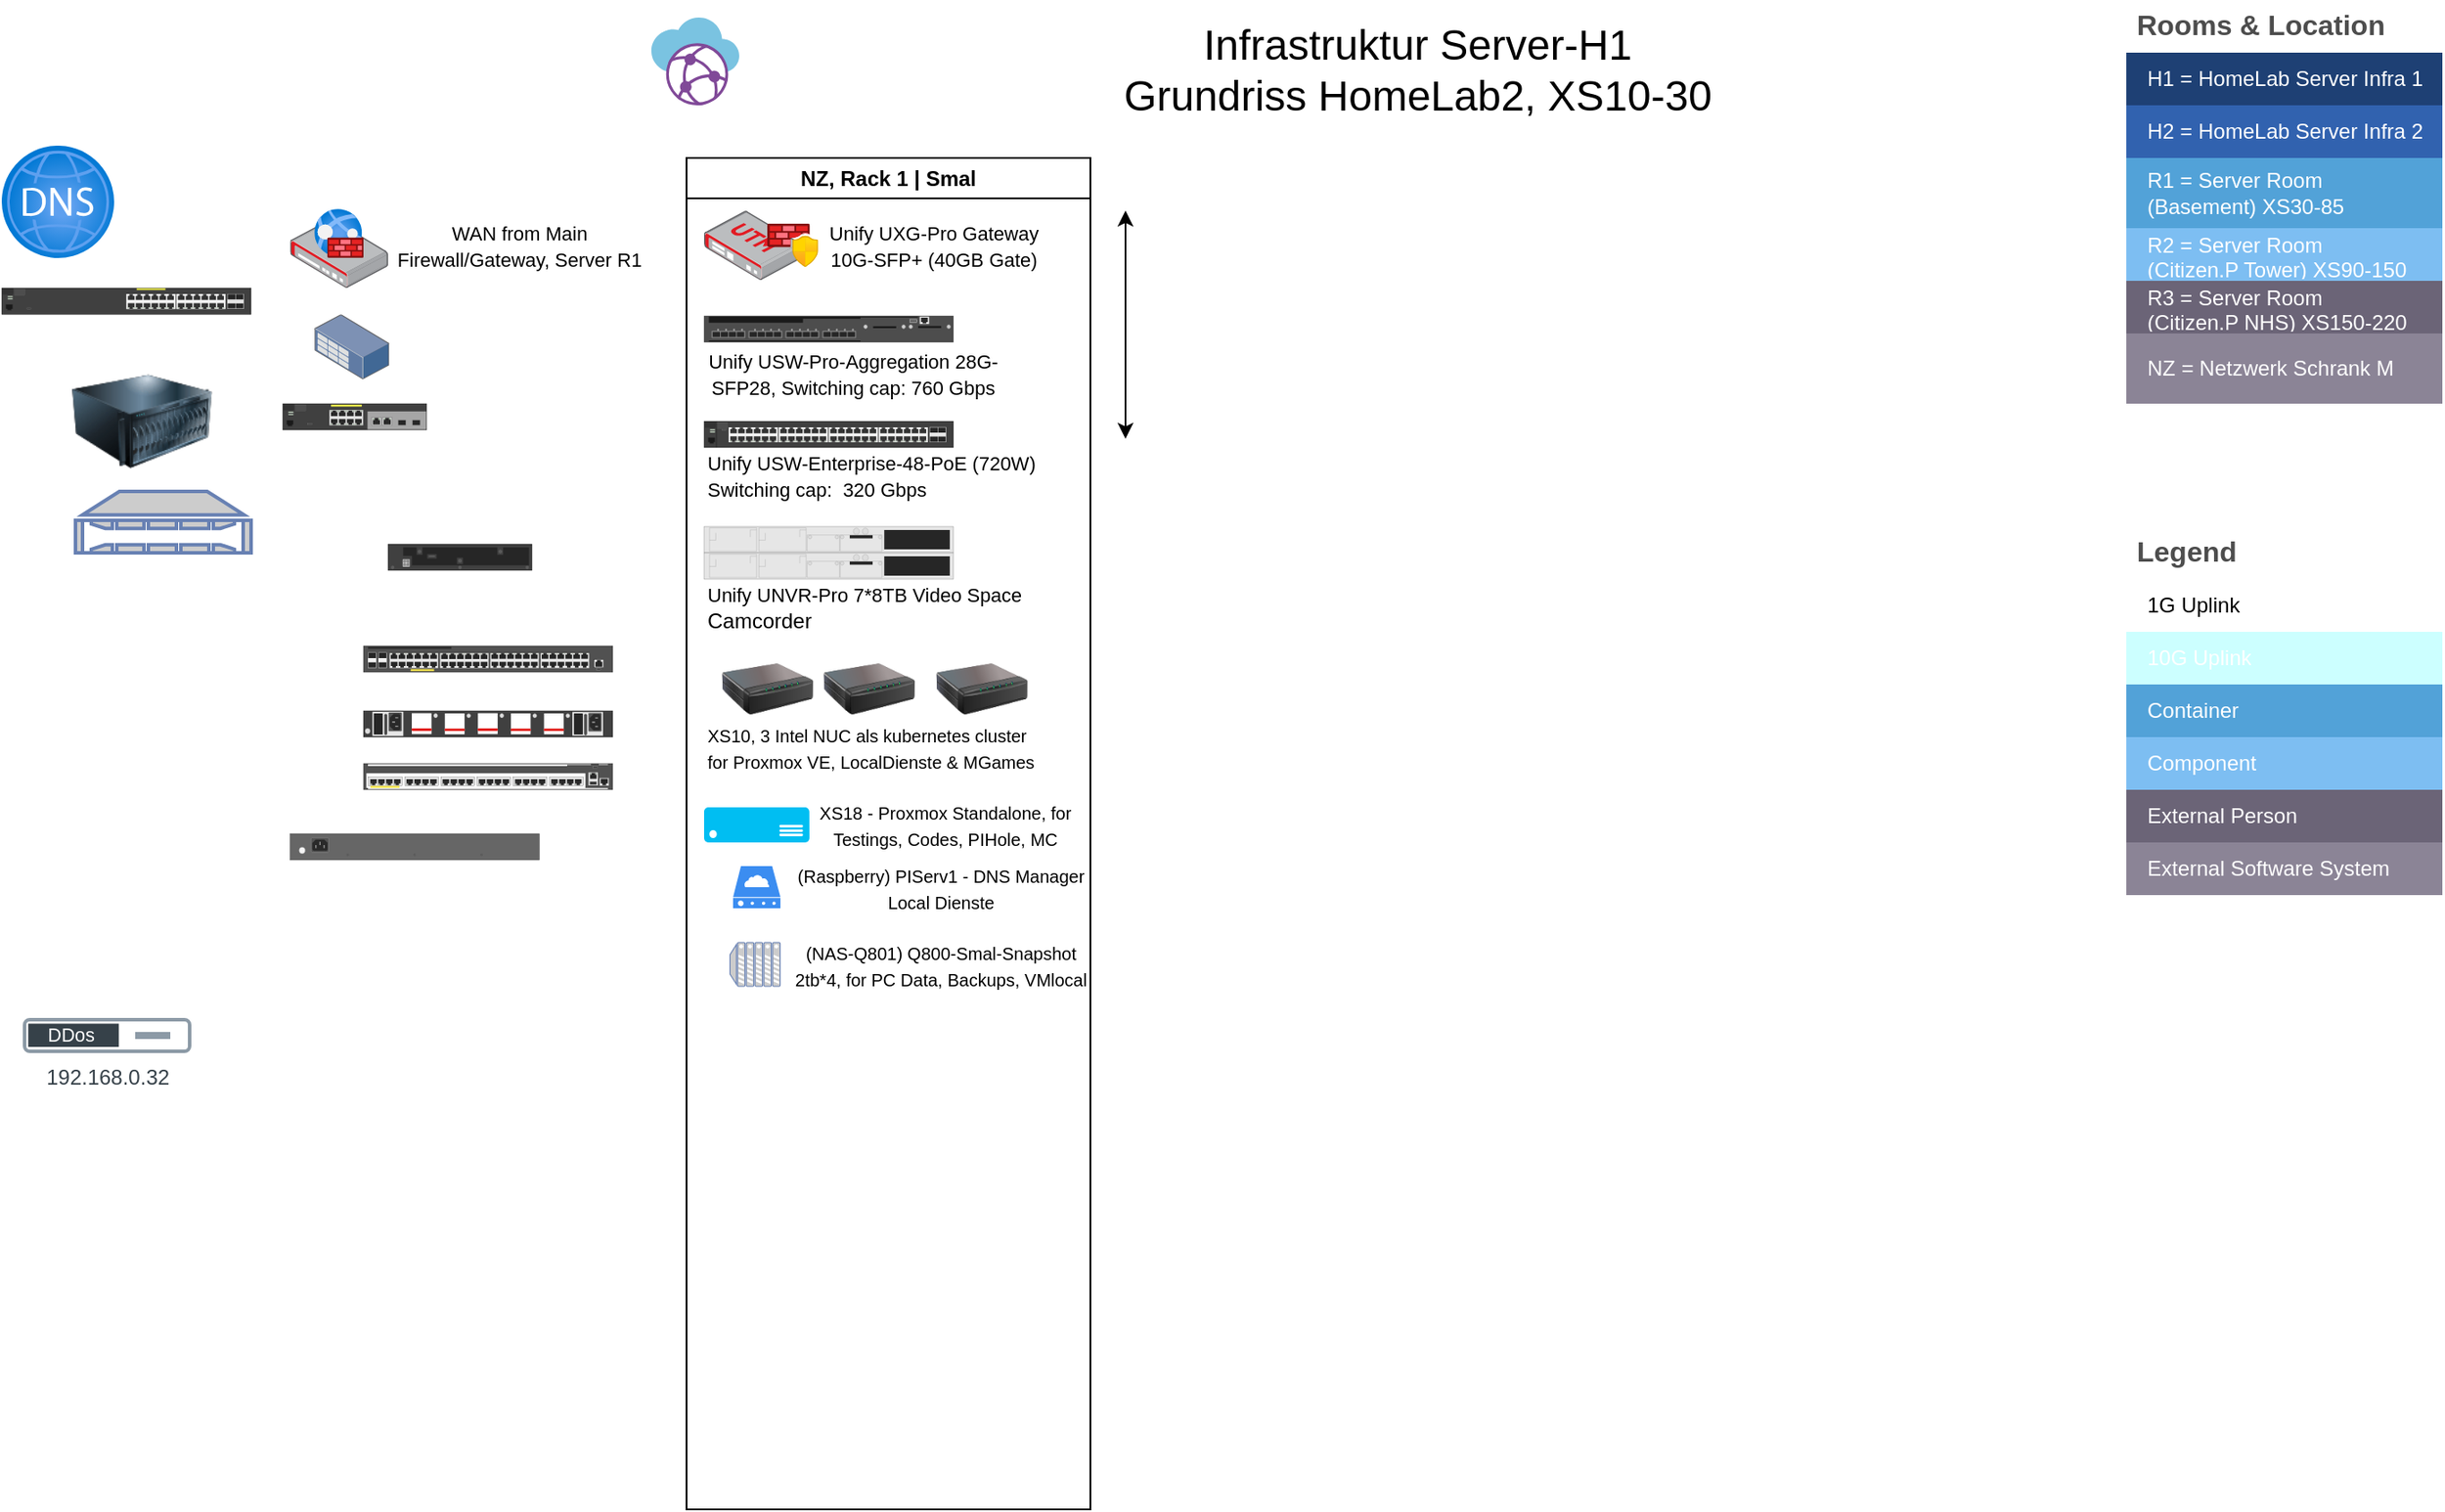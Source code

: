 <mxfile version="22.1.17" type="github">
  <diagram name="Seite-1" id="ylGhHJp1OfE4YzfVI_b7">
    <mxGraphModel dx="3211" dy="1225" grid="1" gridSize="10" guides="1" tooltips="1" connect="1" arrows="1" fold="1" page="1" pageScale="1" pageWidth="827" pageHeight="1169" math="0" shadow="0">
      <root>
        <mxCell id="0" />
        <mxCell id="1" parent="0" />
        <mxCell id="tJW9ipOSW1qiZL-AkpOM-1" value="&lt;font style=&quot;font-size: 24px;&quot;&gt;Infrastruktur Server-H1&lt;br&gt;Grundriss HomeLab2, XS10-30&lt;/font&gt;" style="text;strokeColor=none;align=center;fillColor=none;html=1;verticalAlign=middle;whiteSpace=wrap;rounded=0;" parent="1" vertex="1">
          <mxGeometry x="230" y="10" width="413.33" height="80" as="geometry" />
        </mxCell>
        <mxCell id="tJW9ipOSW1qiZL-AkpOM-2" value="Rooms &amp; Location" style="shape=table;startSize=30;container=1;collapsible=0;childLayout=tableLayout;fontSize=16;align=left;verticalAlign=top;fillColor=none;strokeColor=none;fontColor=#4D4D4D;fontStyle=1;spacingLeft=6;spacing=0;resizable=0;" parent="1" vertex="1">
          <mxGeometry x="840" y="10" width="180" height="230" as="geometry" />
        </mxCell>
        <mxCell id="tJW9ipOSW1qiZL-AkpOM-3" value="" style="shape=tableRow;horizontal=0;startSize=0;swimlaneHead=0;swimlaneBody=0;strokeColor=inherit;top=0;left=0;bottom=0;right=0;collapsible=0;dropTarget=0;fillColor=none;points=[[0,0.5],[1,0.5]];portConstraint=eastwest;fontSize=12;" parent="tJW9ipOSW1qiZL-AkpOM-2" vertex="1">
          <mxGeometry y="30" width="180" height="30" as="geometry" />
        </mxCell>
        <mxCell id="tJW9ipOSW1qiZL-AkpOM-4" value="H1 = HomeLab Server Infra 1" style="shape=partialRectangle;html=1;whiteSpace=wrap;connectable=0;strokeColor=inherit;overflow=hidden;fillColor=#1E4074;top=0;left=0;bottom=0;right=0;pointerEvents=1;fontSize=12;align=left;fontColor=#FFFFFF;gradientColor=none;spacingLeft=10;spacingRight=4;" parent="tJW9ipOSW1qiZL-AkpOM-3" vertex="1">
          <mxGeometry width="180" height="30" as="geometry">
            <mxRectangle width="180" height="30" as="alternateBounds" />
          </mxGeometry>
        </mxCell>
        <mxCell id="tJW9ipOSW1qiZL-AkpOM-5" value="" style="shape=tableRow;horizontal=0;startSize=0;swimlaneHead=0;swimlaneBody=0;strokeColor=inherit;top=0;left=0;bottom=0;right=0;collapsible=0;dropTarget=0;fillColor=none;points=[[0,0.5],[1,0.5]];portConstraint=eastwest;fontSize=12;" parent="tJW9ipOSW1qiZL-AkpOM-2" vertex="1">
          <mxGeometry y="60" width="180" height="30" as="geometry" />
        </mxCell>
        <mxCell id="tJW9ipOSW1qiZL-AkpOM-6" value="H2 = HomeLab Server Infra 2" style="shape=partialRectangle;html=1;whiteSpace=wrap;connectable=0;strokeColor=inherit;overflow=hidden;fillColor=#3162AF;top=0;left=0;bottom=0;right=0;pointerEvents=1;fontSize=12;align=left;fontColor=#FFFFFF;gradientColor=none;spacingLeft=10;spacingRight=4;" parent="tJW9ipOSW1qiZL-AkpOM-5" vertex="1">
          <mxGeometry width="180" height="30" as="geometry">
            <mxRectangle width="180" height="30" as="alternateBounds" />
          </mxGeometry>
        </mxCell>
        <mxCell id="tJW9ipOSW1qiZL-AkpOM-7" value="" style="shape=tableRow;horizontal=0;startSize=0;swimlaneHead=0;swimlaneBody=0;strokeColor=inherit;top=0;left=0;bottom=0;right=0;collapsible=0;dropTarget=0;fillColor=none;points=[[0,0.5],[1,0.5]];portConstraint=eastwest;fontSize=12;" parent="tJW9ipOSW1qiZL-AkpOM-2" vertex="1">
          <mxGeometry y="90" width="180" height="40" as="geometry" />
        </mxCell>
        <mxCell id="tJW9ipOSW1qiZL-AkpOM-8" value="R1 = Server Room (Basement) XS30-85" style="shape=partialRectangle;html=1;whiteSpace=wrap;connectable=0;strokeColor=inherit;overflow=hidden;fillColor=#52a2d8;top=0;left=0;bottom=0;right=0;pointerEvents=1;fontSize=12;align=left;fontColor=#FFFFFF;gradientColor=none;spacingLeft=10;spacingRight=4;" parent="tJW9ipOSW1qiZL-AkpOM-7" vertex="1">
          <mxGeometry width="180" height="40" as="geometry">
            <mxRectangle width="180" height="40" as="alternateBounds" />
          </mxGeometry>
        </mxCell>
        <mxCell id="tJW9ipOSW1qiZL-AkpOM-9" value="" style="shape=tableRow;horizontal=0;startSize=0;swimlaneHead=0;swimlaneBody=0;strokeColor=inherit;top=0;left=0;bottom=0;right=0;collapsible=0;dropTarget=0;fillColor=none;points=[[0,0.5],[1,0.5]];portConstraint=eastwest;fontSize=12;" parent="tJW9ipOSW1qiZL-AkpOM-2" vertex="1">
          <mxGeometry y="130" width="180" height="30" as="geometry" />
        </mxCell>
        <mxCell id="tJW9ipOSW1qiZL-AkpOM-10" value="R2 = Server Room &lt;br&gt;(Citizen.P Tower) XS90-150" style="shape=partialRectangle;html=1;whiteSpace=wrap;connectable=0;strokeColor=inherit;overflow=hidden;fillColor=#7dbef2;top=0;left=0;bottom=0;right=0;pointerEvents=1;fontSize=12;align=left;fontColor=#FFFFFF;gradientColor=none;spacingLeft=10;spacingRight=4;" parent="tJW9ipOSW1qiZL-AkpOM-9" vertex="1">
          <mxGeometry width="180" height="30" as="geometry">
            <mxRectangle width="180" height="30" as="alternateBounds" />
          </mxGeometry>
        </mxCell>
        <mxCell id="tJW9ipOSW1qiZL-AkpOM-11" value="" style="shape=tableRow;horizontal=0;startSize=0;swimlaneHead=0;swimlaneBody=0;strokeColor=inherit;top=0;left=0;bottom=0;right=0;collapsible=0;dropTarget=0;fillColor=none;points=[[0,0.5],[1,0.5]];portConstraint=eastwest;fontSize=12;" parent="tJW9ipOSW1qiZL-AkpOM-2" vertex="1">
          <mxGeometry y="160" width="180" height="30" as="geometry" />
        </mxCell>
        <mxCell id="tJW9ipOSW1qiZL-AkpOM-12" value="R3 = Server Room&lt;br data-darkreader-inline-border=&quot;&quot; style=&quot;border-color: var(--darkreader-border--border-color); --darkreader-inline-border: var(--darkreader-border--darkreader-border--border-color);&quot;&gt;(Citizen.P NHS) XS150-220" style="shape=partialRectangle;html=1;whiteSpace=wrap;connectable=0;strokeColor=inherit;overflow=hidden;fillColor=#6b6477;top=0;left=0;bottom=0;right=0;pointerEvents=1;fontSize=12;align=left;fontColor=#FFFFFF;gradientColor=none;spacingLeft=10;spacingRight=4;" parent="tJW9ipOSW1qiZL-AkpOM-11" vertex="1">
          <mxGeometry width="180" height="30" as="geometry">
            <mxRectangle width="180" height="30" as="alternateBounds" />
          </mxGeometry>
        </mxCell>
        <mxCell id="tJW9ipOSW1qiZL-AkpOM-13" value="" style="shape=tableRow;horizontal=0;startSize=0;swimlaneHead=0;swimlaneBody=0;strokeColor=inherit;top=0;left=0;bottom=0;right=0;collapsible=0;dropTarget=0;fillColor=none;points=[[0,0.5],[1,0.5]];portConstraint=eastwest;fontSize=12;" parent="tJW9ipOSW1qiZL-AkpOM-2" vertex="1">
          <mxGeometry y="190" width="180" height="40" as="geometry" />
        </mxCell>
        <mxCell id="tJW9ipOSW1qiZL-AkpOM-14" value="NZ = Netzwerk Schrank M" style="shape=partialRectangle;html=1;whiteSpace=wrap;connectable=0;strokeColor=inherit;overflow=hidden;fillColor=#8b8496;top=0;left=0;bottom=0;right=0;pointerEvents=1;fontSize=12;align=left;fontColor=#FFFFFF;gradientColor=none;spacingLeft=10;spacingRight=4;" parent="tJW9ipOSW1qiZL-AkpOM-13" vertex="1">
          <mxGeometry width="180" height="40" as="geometry">
            <mxRectangle width="180" height="40" as="alternateBounds" />
          </mxGeometry>
        </mxCell>
        <mxCell id="tJW9ipOSW1qiZL-AkpOM-16" value="NZ, Rack 1 | Smal" style="swimlane;whiteSpace=wrap;html=1;movable=1;resizable=1;rotatable=1;deletable=1;editable=1;locked=0;connectable=1;" parent="1" vertex="1">
          <mxGeometry x="20" y="100" width="230" height="770" as="geometry">
            <mxRectangle x="20" y="100" width="140" height="30" as="alternateBounds" />
          </mxGeometry>
        </mxCell>
        <mxCell id="tJW9ipOSW1qiZL-AkpOM-23" value="&lt;font style=&quot;font-size: 11px;&quot;&gt;Unify UXG-Pro Gateway&lt;br&gt;10G-SFP+ (40GB Gate)&lt;/font&gt;" style="text;strokeColor=none;align=center;fillColor=none;html=1;verticalAlign=middle;whiteSpace=wrap;rounded=0;" parent="tJW9ipOSW1qiZL-AkpOM-16" vertex="1">
          <mxGeometry x="65.8" y="34.8" width="150" height="30" as="geometry" />
        </mxCell>
        <mxCell id="tJW9ipOSW1qiZL-AkpOM-21" value="" style="image;points=[];aspect=fixed;html=1;align=center;shadow=0;dashed=0;image=img/lib/allied_telesis/security/Router_UTM.svg;" parent="tJW9ipOSW1qiZL-AkpOM-16" vertex="1">
          <mxGeometry x="10" y="30.0" width="55.8" height="39.6" as="geometry" />
        </mxCell>
        <mxCell id="tJW9ipOSW1qiZL-AkpOM-29" value="" style="html=1;verticalLabelPosition=bottom;verticalAlign=top;outlineConnect=0;shadow=0;dashed=0;shape=mxgraph.rack.hpe_aruba.switches.jl075a_hpe_aruba_3810m_16_port_sfpplus_2_slot_switch;" parent="tJW9ipOSW1qiZL-AkpOM-16" vertex="1">
          <mxGeometry x="10" y="90" width="142" height="15" as="geometry" />
        </mxCell>
        <mxCell id="tJW9ipOSW1qiZL-AkpOM-30" value="&lt;font style=&quot;font-size: 11px;&quot;&gt;&lt;font style=&quot;&quot;&gt;Unify USW-Pro-Aggregation 28G-SFP28,&amp;nbsp;&lt;/font&gt;Switching cap: 760 Gbps&lt;/font&gt;&lt;span style=&quot;font-size: 11px;&quot;&gt;&lt;/span&gt;" style="text;strokeColor=none;align=center;fillColor=none;html=1;verticalAlign=middle;whiteSpace=wrap;rounded=0;" parent="tJW9ipOSW1qiZL-AkpOM-16" vertex="1">
          <mxGeometry x="-10" y="105" width="210" height="35" as="geometry" />
        </mxCell>
        <mxCell id="tJW9ipOSW1qiZL-AkpOM-18" value="" style="image;aspect=fixed;html=1;points=[];align=center;fontSize=12;image=img/lib/azure2/networking/Azure_Firewall_Manager.svg;" parent="tJW9ipOSW1qiZL-AkpOM-16" vertex="1">
          <mxGeometry x="46" y="37.4" width="28.93" height="24.8" as="geometry" />
        </mxCell>
        <mxCell id="tJW9ipOSW1qiZL-AkpOM-24" value="" style="html=1;verticalLabelPosition=bottom;verticalAlign=top;outlineConnect=0;shadow=0;dashed=0;shape=mxgraph.rack.hpe_aruba.switches.j9775a_2530_48g_switch;" parent="tJW9ipOSW1qiZL-AkpOM-16" vertex="1">
          <mxGeometry x="10" y="150" width="142" height="15" as="geometry" />
        </mxCell>
        <mxCell id="tJW9ipOSW1qiZL-AkpOM-47" value="&lt;font style=&quot;&quot;&gt;&lt;font style=&quot;font-size: 11px;&quot;&gt;&lt;font style=&quot;&quot;&gt;Unify&amp;nbsp;&lt;/font&gt;USW-Enterprise-48-PoE (720W)&lt;br&gt;Switching cap:&lt;span style=&quot;white-space: pre;&quot;&gt;&amp;nbsp;&amp;nbsp;&lt;/span&gt;320 Gbps&lt;/font&gt;&lt;br&gt;&lt;/font&gt;" style="text;strokeColor=none;align=left;fillColor=none;html=1;verticalAlign=middle;whiteSpace=wrap;rounded=0;" parent="tJW9ipOSW1qiZL-AkpOM-16" vertex="1">
          <mxGeometry x="10" y="165" width="210" height="32.5" as="geometry" />
        </mxCell>
        <mxCell id="tJW9ipOSW1qiZL-AkpOM-56" value="" style="html=1;verticalLabelPosition=bottom;verticalAlign=top;outlineConnect=0;shadow=0;dashed=0;shape=mxgraph.rack.hpe_aruba.switches.rom68a_aruba_2930m_24p_poe_class_6_switch_rear;" parent="tJW9ipOSW1qiZL-AkpOM-16" vertex="1">
          <mxGeometry x="10" y="210" width="142" height="15" as="geometry" />
        </mxCell>
        <mxCell id="tJW9ipOSW1qiZL-AkpOM-59" value="" style="html=1;verticalLabelPosition=bottom;verticalAlign=top;outlineConnect=0;shadow=0;dashed=0;shape=mxgraph.rack.hpe_aruba.switches.rom68a_aruba_2930m_24p_poe_class_6_switch_rear;" parent="tJW9ipOSW1qiZL-AkpOM-16" vertex="1">
          <mxGeometry x="10" y="225" width="142" height="15" as="geometry" />
        </mxCell>
        <mxCell id="tJW9ipOSW1qiZL-AkpOM-60" value="&lt;font style=&quot;&quot;&gt;&lt;font style=&quot;font-size: 11px;&quot;&gt;&lt;font style=&quot;&quot;&gt;&lt;font style=&quot;&quot;&gt;Unify&amp;nbsp;&lt;/font&gt;&lt;/font&gt;UNVR-Pro 7*8TB Video Space&lt;br&gt;&lt;/font&gt;Camcorder&lt;br&gt;&lt;/font&gt;" style="text;strokeColor=none;align=left;fillColor=none;html=1;verticalAlign=middle;whiteSpace=wrap;rounded=0;" parent="tJW9ipOSW1qiZL-AkpOM-16" vertex="1">
          <mxGeometry x="10" y="240" width="210" height="32.5" as="geometry" />
        </mxCell>
        <mxCell id="tJW9ipOSW1qiZL-AkpOM-63" value="" style="image;html=1;image=img/lib/clip_art/networking/Print_Server_128x128.png" parent="tJW9ipOSW1qiZL-AkpOM-16" vertex="1">
          <mxGeometry x="20" y="272.5" width="52.1" height="60" as="geometry" />
        </mxCell>
        <mxCell id="tJW9ipOSW1qiZL-AkpOM-81" value="" style="image;html=1;image=img/lib/clip_art/networking/Print_Server_128x128.png" parent="tJW9ipOSW1qiZL-AkpOM-16" vertex="1">
          <mxGeometry x="77.9" y="272.5" width="52.1" height="60" as="geometry" />
        </mxCell>
        <mxCell id="tJW9ipOSW1qiZL-AkpOM-82" value="" style="image;html=1;image=img/lib/clip_art/networking/Print_Server_128x128.png" parent="tJW9ipOSW1qiZL-AkpOM-16" vertex="1">
          <mxGeometry x="142.1" y="272.5" width="52.1" height="60" as="geometry" />
        </mxCell>
        <mxCell id="tJW9ipOSW1qiZL-AkpOM-83" value="&lt;font style=&quot;&quot;&gt;&lt;font style=&quot;font-size: 10px;&quot;&gt;XS10, 3 Intel NUC als&amp;nbsp;kubernetes cluster&lt;br&gt;for Proxmox VE, LocalDienste &amp;amp; MGames&lt;/font&gt;&lt;br&gt;&lt;/font&gt;" style="text;strokeColor=none;align=left;fillColor=none;html=1;verticalAlign=middle;whiteSpace=wrap;rounded=0;" parent="tJW9ipOSW1qiZL-AkpOM-16" vertex="1">
          <mxGeometry x="10" y="320" width="210" height="32.5" as="geometry" />
        </mxCell>
        <mxCell id="tJW9ipOSW1qiZL-AkpOM-85" value="" style="verticalLabelPosition=bottom;html=1;verticalAlign=top;align=center;strokeColor=none;fillColor=#00BEF2;shape=mxgraph.azure.server;" parent="tJW9ipOSW1qiZL-AkpOM-16" vertex="1">
          <mxGeometry x="10" y="370" width="60" height="20" as="geometry" />
        </mxCell>
        <mxCell id="tJW9ipOSW1qiZL-AkpOM-86" value="&lt;font style=&quot;font-size: 10px;&quot;&gt;XS18 - Proxmox Standalone, for Testings, Codes, PIHole, MC&lt;/font&gt;" style="text;strokeColor=none;align=center;fillColor=none;html=1;verticalAlign=middle;whiteSpace=wrap;rounded=0;" parent="tJW9ipOSW1qiZL-AkpOM-16" vertex="1">
          <mxGeometry x="65" y="365" width="165" height="30" as="geometry" />
        </mxCell>
        <mxCell id="tJW9ipOSW1qiZL-AkpOM-102" value="&lt;span style=&quot;font-size: 10px;&quot;&gt;(Raspberry) PIServ1 - DNS Manager&lt;/span&gt;&lt;br&gt;&lt;span style=&quot;font-size: 10px;&quot;&gt;Local Dienste&lt;/span&gt;" style="text;strokeColor=none;align=center;fillColor=none;html=1;verticalAlign=middle;whiteSpace=wrap;rounded=0;" parent="tJW9ipOSW1qiZL-AkpOM-16" vertex="1">
          <mxGeometry x="60" y="400.5" width="170" height="30" as="geometry" />
        </mxCell>
        <mxCell id="tJW9ipOSW1qiZL-AkpOM-95" value="" style="sketch=0;html=1;aspect=fixed;strokeColor=none;shadow=0;fillColor=#3B8DF1;verticalAlign=top;labelPosition=center;verticalLabelPosition=bottom;shape=mxgraph.gcp2.cloud_server" parent="tJW9ipOSW1qiZL-AkpOM-16" vertex="1">
          <mxGeometry x="26.52" y="403.5" width="26.97" height="24" as="geometry" />
        </mxCell>
        <mxCell id="tJW9ipOSW1qiZL-AkpOM-111" value="" style="fontColor=#0066CC;verticalAlign=top;verticalLabelPosition=bottom;labelPosition=center;align=center;html=1;outlineConnect=0;fillColor=#CCCCCC;strokeColor=#6881B3;gradientColor=none;gradientDirection=north;strokeWidth=2;shape=mxgraph.networks.server;rotation=-90;" parent="tJW9ipOSW1qiZL-AkpOM-16" vertex="1">
          <mxGeometry x="26.52" y="445.21" width="25" height="28.57" as="geometry" />
        </mxCell>
        <mxCell id="tJW9ipOSW1qiZL-AkpOM-116" value="&lt;span style=&quot;font-size: 10px;&quot;&gt;(NAS-Q801) Q800-Smal-Snapshot&lt;br&gt;2tb*4, for PC Data, Backups, VMlocal&lt;br&gt;&lt;/span&gt;" style="text;strokeColor=none;align=center;fillColor=none;html=1;verticalAlign=middle;whiteSpace=wrap;rounded=0;" parent="tJW9ipOSW1qiZL-AkpOM-16" vertex="1">
          <mxGeometry x="60" y="445.21" width="170" height="30" as="geometry" />
        </mxCell>
        <mxCell id="tJW9ipOSW1qiZL-AkpOM-19" value="" style="image;sketch=0;aspect=fixed;html=1;points=[];align=center;fontSize=12;image=img/lib/mscae/Virtual_WANs.svg;" parent="1" vertex="1">
          <mxGeometry y="20" width="50" height="50" as="geometry" />
        </mxCell>
        <mxCell id="tJW9ipOSW1qiZL-AkpOM-20" value="" style="image;html=1;image=img/lib/clip_art/computers/Server_128x128.png" parent="1" vertex="1">
          <mxGeometry x="-330" y="210" width="80" height="80" as="geometry" />
        </mxCell>
        <mxCell id="tJW9ipOSW1qiZL-AkpOM-22" value="" style="image;points=[];aspect=fixed;html=1;align=center;shadow=0;dashed=0;image=img/lib/allied_telesis/security/Router_VPN.svg;" parent="1" vertex="1">
          <mxGeometry x="-205.8" y="134.5" width="55.8" height="39.6" as="geometry" />
        </mxCell>
        <mxCell id="tJW9ipOSW1qiZL-AkpOM-25" value="" style="html=1;verticalLabelPosition=bottom;verticalAlign=top;outlineConnect=0;shadow=0;dashed=0;shape=mxgraph.rack.hpe_aruba.switches.j9773a_2530_24g_poeplus_switch;" parent="1" vertex="1">
          <mxGeometry x="-370" y="174.1" width="142" height="15" as="geometry" />
        </mxCell>
        <mxCell id="tJW9ipOSW1qiZL-AkpOM-26" value="" style="html=1;verticalLabelPosition=bottom;verticalAlign=top;outlineConnect=0;shadow=0;dashed=0;shape=mxgraph.rack.hpe_aruba.switches.jl070a_2530_8_poeplus_internal_ps_switch;" parent="1" vertex="1">
          <mxGeometry x="-210" y="240" width="82" height="15" as="geometry" />
        </mxCell>
        <mxCell id="tJW9ipOSW1qiZL-AkpOM-27" value="&lt;span style=&quot;font-size: 11px;&quot;&gt;WAN from Main Firewall/Gateway, Server R1&lt;/span&gt;" style="text;strokeColor=none;align=center;fillColor=none;html=1;verticalAlign=middle;whiteSpace=wrap;rounded=0;" parent="1" vertex="1">
          <mxGeometry x="-150" y="134.5" width="150" height="30" as="geometry" />
        </mxCell>
        <mxCell id="tJW9ipOSW1qiZL-AkpOM-31" value="" style="endArrow=classic;startArrow=classic;html=1;rounded=0;" parent="1" edge="1">
          <mxGeometry width="50" height="50" relative="1" as="geometry">
            <mxPoint x="270" y="130" as="sourcePoint" />
            <mxPoint x="270" y="260" as="targetPoint" />
          </mxGeometry>
        </mxCell>
        <mxCell id="tJW9ipOSW1qiZL-AkpOM-32" value="Legend" style="shape=table;startSize=30;container=1;collapsible=0;childLayout=tableLayout;fontSize=16;align=left;verticalAlign=top;fillColor=none;strokeColor=none;fontColor=#4D4D4D;fontStyle=1;spacingLeft=6;spacing=0;resizable=0;" parent="1" vertex="1">
          <mxGeometry x="840" y="310" width="180" height="210" as="geometry" />
        </mxCell>
        <mxCell id="tJW9ipOSW1qiZL-AkpOM-33" value="" style="shape=tableRow;horizontal=0;startSize=0;swimlaneHead=0;swimlaneBody=0;top=0;left=0;bottom=0;right=0;collapsible=0;dropTarget=0;points=[[0,0.5],[1,0.5]];portConstraint=eastwest;fontSize=12;" parent="tJW9ipOSW1qiZL-AkpOM-32" vertex="1">
          <mxGeometry y="30" width="180" height="30" as="geometry" />
        </mxCell>
        <mxCell id="tJW9ipOSW1qiZL-AkpOM-34" value="1G Uplink" style="shape=partialRectangle;html=1;whiteSpace=wrap;connectable=0;overflow=hidden;top=0;left=0;bottom=0;right=0;pointerEvents=1;fontSize=12;align=left;spacingLeft=10;spacingRight=4;" parent="tJW9ipOSW1qiZL-AkpOM-33" vertex="1">
          <mxGeometry width="180" height="30" as="geometry">
            <mxRectangle width="180" height="30" as="alternateBounds" />
          </mxGeometry>
        </mxCell>
        <mxCell id="tJW9ipOSW1qiZL-AkpOM-35" value="" style="shape=tableRow;horizontal=0;startSize=0;swimlaneHead=0;swimlaneBody=0;strokeColor=#82b366;top=0;left=0;bottom=0;right=0;collapsible=0;dropTarget=0;fillColor=#d5e8d4;points=[[0,0.5],[1,0.5]];portConstraint=eastwest;fontSize=12;" parent="tJW9ipOSW1qiZL-AkpOM-32" vertex="1">
          <mxGeometry y="60" width="180" height="30" as="geometry" />
        </mxCell>
        <mxCell id="tJW9ipOSW1qiZL-AkpOM-36" value="10G Uplink" style="shape=partialRectangle;html=1;whiteSpace=wrap;connectable=0;strokeColor=inherit;overflow=hidden;fillColor=#CCFFFF;top=0;left=0;bottom=0;right=0;pointerEvents=1;fontSize=12;align=left;fontColor=#FFFFFF;gradientColor=none;spacingLeft=10;spacingRight=4;" parent="tJW9ipOSW1qiZL-AkpOM-35" vertex="1">
          <mxGeometry width="180" height="30" as="geometry">
            <mxRectangle width="180" height="30" as="alternateBounds" />
          </mxGeometry>
        </mxCell>
        <mxCell id="tJW9ipOSW1qiZL-AkpOM-37" value="" style="shape=tableRow;horizontal=0;startSize=0;swimlaneHead=0;swimlaneBody=0;strokeColor=inherit;top=0;left=0;bottom=0;right=0;collapsible=0;dropTarget=0;fillColor=none;points=[[0,0.5],[1,0.5]];portConstraint=eastwest;fontSize=12;" parent="tJW9ipOSW1qiZL-AkpOM-32" vertex="1">
          <mxGeometry y="90" width="180" height="30" as="geometry" />
        </mxCell>
        <mxCell id="tJW9ipOSW1qiZL-AkpOM-38" value="Container" style="shape=partialRectangle;html=1;whiteSpace=wrap;connectable=0;strokeColor=inherit;overflow=hidden;fillColor=#52a2d8;top=0;left=0;bottom=0;right=0;pointerEvents=1;fontSize=12;align=left;fontColor=#FFFFFF;gradientColor=none;spacingLeft=10;spacingRight=4;" parent="tJW9ipOSW1qiZL-AkpOM-37" vertex="1">
          <mxGeometry width="180" height="30" as="geometry">
            <mxRectangle width="180" height="30" as="alternateBounds" />
          </mxGeometry>
        </mxCell>
        <mxCell id="tJW9ipOSW1qiZL-AkpOM-39" value="" style="shape=tableRow;horizontal=0;startSize=0;swimlaneHead=0;swimlaneBody=0;strokeColor=inherit;top=0;left=0;bottom=0;right=0;collapsible=0;dropTarget=0;fillColor=none;points=[[0,0.5],[1,0.5]];portConstraint=eastwest;fontSize=12;" parent="tJW9ipOSW1qiZL-AkpOM-32" vertex="1">
          <mxGeometry y="120" width="180" height="30" as="geometry" />
        </mxCell>
        <mxCell id="tJW9ipOSW1qiZL-AkpOM-40" value="Component" style="shape=partialRectangle;html=1;whiteSpace=wrap;connectable=0;strokeColor=inherit;overflow=hidden;fillColor=#7dbef2;top=0;left=0;bottom=0;right=0;pointerEvents=1;fontSize=12;align=left;fontColor=#FFFFFF;gradientColor=none;spacingLeft=10;spacingRight=4;" parent="tJW9ipOSW1qiZL-AkpOM-39" vertex="1">
          <mxGeometry width="180" height="30" as="geometry">
            <mxRectangle width="180" height="30" as="alternateBounds" />
          </mxGeometry>
        </mxCell>
        <mxCell id="tJW9ipOSW1qiZL-AkpOM-41" value="" style="shape=tableRow;horizontal=0;startSize=0;swimlaneHead=0;swimlaneBody=0;strokeColor=inherit;top=0;left=0;bottom=0;right=0;collapsible=0;dropTarget=0;fillColor=none;points=[[0,0.5],[1,0.5]];portConstraint=eastwest;fontSize=12;" parent="tJW9ipOSW1qiZL-AkpOM-32" vertex="1">
          <mxGeometry y="150" width="180" height="30" as="geometry" />
        </mxCell>
        <mxCell id="tJW9ipOSW1qiZL-AkpOM-42" value="External Person" style="shape=partialRectangle;html=1;whiteSpace=wrap;connectable=0;strokeColor=inherit;overflow=hidden;fillColor=#6b6477;top=0;left=0;bottom=0;right=0;pointerEvents=1;fontSize=12;align=left;fontColor=#FFFFFF;gradientColor=none;spacingLeft=10;spacingRight=4;" parent="tJW9ipOSW1qiZL-AkpOM-41" vertex="1">
          <mxGeometry width="180" height="30" as="geometry">
            <mxRectangle width="180" height="30" as="alternateBounds" />
          </mxGeometry>
        </mxCell>
        <mxCell id="tJW9ipOSW1qiZL-AkpOM-43" value="" style="shape=tableRow;horizontal=0;startSize=0;swimlaneHead=0;swimlaneBody=0;strokeColor=inherit;top=0;left=0;bottom=0;right=0;collapsible=0;dropTarget=0;fillColor=none;points=[[0,0.5],[1,0.5]];portConstraint=eastwest;fontSize=12;" parent="tJW9ipOSW1qiZL-AkpOM-32" vertex="1">
          <mxGeometry y="180" width="180" height="30" as="geometry" />
        </mxCell>
        <mxCell id="tJW9ipOSW1qiZL-AkpOM-44" value="External Software System" style="shape=partialRectangle;html=1;whiteSpace=wrap;connectable=0;strokeColor=inherit;overflow=hidden;fillColor=#8b8496;top=0;left=0;bottom=0;right=0;pointerEvents=1;fontSize=12;align=left;fontColor=#FFFFFF;gradientColor=none;spacingLeft=10;spacingRight=4;" parent="tJW9ipOSW1qiZL-AkpOM-43" vertex="1">
          <mxGeometry width="180" height="30" as="geometry">
            <mxRectangle width="180" height="30" as="alternateBounds" />
          </mxGeometry>
        </mxCell>
        <mxCell id="tJW9ipOSW1qiZL-AkpOM-17" value="" style="image;aspect=fixed;html=1;points=[];align=center;fontSize=12;image=img/lib/azure2/networking/Web_Application_Firewall_Policies_WAF.svg;" parent="1" vertex="1">
          <mxGeometry x="-191.9" y="129" width="28" height="28" as="geometry" />
        </mxCell>
        <mxCell id="tJW9ipOSW1qiZL-AkpOM-48" value="" style="html=1;verticalLabelPosition=bottom;verticalAlign=top;outlineConnect=0;shadow=0;dashed=0;shape=mxgraph.rack.hpe_aruba.switches.jl357a_aruba_2540_48g_poeplus_4sfpplus_switch;" parent="1" vertex="1">
          <mxGeometry x="-164" y="378" width="142" height="15" as="geometry" />
        </mxCell>
        <mxCell id="tJW9ipOSW1qiZL-AkpOM-49" value="" style="html=1;verticalLabelPosition=bottom;verticalAlign=top;outlineConnect=0;shadow=0;dashed=0;shape=mxgraph.rack.hpe_aruba.switches.jl479a_aruba_8320_48p_10g_sfp_sfpplus_and_6p_40g_qsfpplus_5_fan_2_ps_switch_bundle_rear;" parent="1" vertex="1">
          <mxGeometry x="-164" y="415" width="142" height="15" as="geometry" />
        </mxCell>
        <mxCell id="tJW9ipOSW1qiZL-AkpOM-50" value="" style="html=1;verticalLabelPosition=bottom;verticalAlign=top;outlineConnect=0;shadow=0;dashed=0;shape=mxgraph.rack.hpe_aruba.switches.jl324a_aruba_2930m_24_smart_rate_poeplus_1_slot_switch;" parent="1" vertex="1">
          <mxGeometry x="-164" y="445" width="142" height="15" as="geometry" />
        </mxCell>
        <mxCell id="tJW9ipOSW1qiZL-AkpOM-52" value="" style="html=1;verticalLabelPosition=bottom;verticalAlign=top;outlineConnect=0;shadow=0;dashed=0;shape=mxgraph.rack.hpe_aruba.switches.jl258a_aruba_2930f_8g_poeplus_2sfpplus_switch_rear;" parent="1" vertex="1">
          <mxGeometry x="-150" y="320" width="82" height="15" as="geometry" />
        </mxCell>
        <mxCell id="tJW9ipOSW1qiZL-AkpOM-58" value="" style="html=1;verticalLabelPosition=bottom;verticalAlign=top;outlineConnect=0;shadow=0;dashed=0;shape=mxgraph.rack.hpe_aruba.switches.jl559a_aruba_2930f_48g_poeplus_4sfpplus_740w_taa_switch_rear;" parent="1" vertex="1">
          <mxGeometry x="-205.8" y="485" width="142" height="15" as="geometry" />
        </mxCell>
        <mxCell id="tJW9ipOSW1qiZL-AkpOM-68" value="192.168.0.32" style="image;aspect=fixed;perimeter=ellipsePerimeter;html=1;align=center;fontSize=12;verticalAlign=top;fontColor=#364149;shadow=0;dashed=0;image=img/lib/cumulus/ddos_server.svg;" parent="1" vertex="1">
          <mxGeometry x="-358" y="590" width="96" height="20" as="geometry" />
        </mxCell>
        <mxCell id="tJW9ipOSW1qiZL-AkpOM-87" value="" style="fontColor=#0066CC;verticalAlign=top;verticalLabelPosition=bottom;labelPosition=center;align=center;html=1;outlineConnect=0;fillColor=#CCCCCC;strokeColor=#6881B3;gradientColor=none;gradientDirection=north;strokeWidth=2;shape=mxgraph.networks.nas_filer;" parent="1" vertex="1">
          <mxGeometry x="-328" y="290" width="100" height="35" as="geometry" />
        </mxCell>
        <mxCell id="tJW9ipOSW1qiZL-AkpOM-93" value="" style="image;aspect=fixed;html=1;points=[];align=center;fontSize=12;image=img/lib/azure2/networking/DNS_Zones.svg;" parent="1" vertex="1">
          <mxGeometry x="-370" y="93" width="64" height="64" as="geometry" />
        </mxCell>
        <mxCell id="tJW9ipOSW1qiZL-AkpOM-110" value="" style="image;points=[];aspect=fixed;html=1;align=center;shadow=0;dashed=0;image=img/lib/allied_telesis/storage/Datacenter_Server_Rack_Storage_Unit_Small.svg;" parent="1" vertex="1">
          <mxGeometry x="-191.9" y="189.1" width="42.62" height="37" as="geometry" />
        </mxCell>
      </root>
    </mxGraphModel>
  </diagram>
</mxfile>
